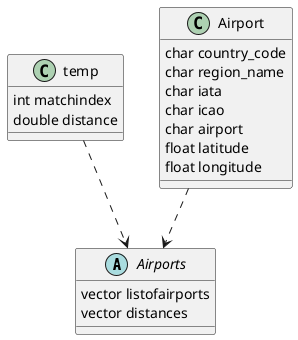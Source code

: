 @startuml classes

abstract Airports {
  vector listofairports
  vector distances
}

temp..>Airports
Airport..>Airports

class temp{
  int matchindex
  double distance
}

class Airport {
  char country_code
  char region_name
  char iata
  char icao
  char airport
  float latitude
  float longitude
}

@enduml